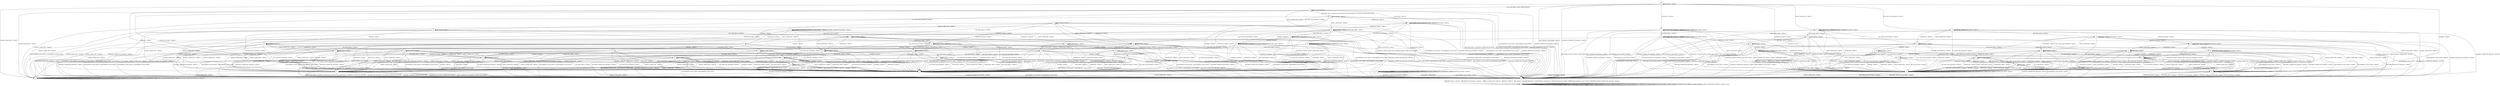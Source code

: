 digraph g {

	s0 [shape="circle" label="s0"];
	s1 [shape="circle" label="s1"];
	s2 [shape="circle" label="s2"];
	s3 [shape="circle" label="s3"];
	s4 [shape="circle" label="s4"];
	s5 [shape="circle" label="s5"];
	s6 [shape="circle" label="s6"];
	s7 [shape="circle" label="s7"];
	s8 [shape="circle" label="s8"];
	s9 [shape="circle" label="s9"];
	s10 [shape="circle" label="s10"];
	s11 [shape="circle" label="s11"];
	s12 [shape="circle" label="s12"];
	s13 [shape="circle" label="s13"];
	s14 [shape="circle" label="s14"];
	s15 [shape="circle" label="s15"];
	s16 [shape="circle" label="s16"];
	s17 [shape="circle" label="s17"];
	s18 [shape="circle" label="s18"];
	s19 [shape="circle" label="s19"];
	s20 [shape="circle" label="s20"];
	s21 [shape="circle" label="s21"];
	s22 [shape="circle" label="s22"];
	s23 [shape="circle" label="s23"];
	s24 [shape="circle" label="s24"];
	s25 [shape="circle" label="s25"];
	s26 [shape="circle" label="s26"];
	s27 [shape="circle" label="s27"];
	s28 [shape="circle" label="s28"];
	s29 [shape="circle" label="s29"];
	s30 [shape="circle" label="s30"];
	s31 [shape="circle" label="s31"];
	s32 [shape="circle" label="s32"];
	s33 [shape="circle" label="s33"];
	s34 [shape="circle" label="s34"];
	s35 [shape="circle" label="s35"];
	s36 [shape="circle" label="s36"];
	s37 [shape="circle" label="s37"];
	s38 [shape="circle" label="s38"];
	s39 [shape="circle" label="s39"];
	s40 [shape="circle" label="s40"];
	s41 [shape="circle" label="s41"];
	s42 [shape="circle" label="s42"];
	s43 [shape="circle" label="s43"];
	s44 [shape="circle" label="s44"];
	s45 [shape="circle" label="s45"];
	s46 [shape="circle" label="s46"];
	s47 [shape="circle" label="s47"];
	s48 [shape="circle" label="s48"];
	s49 [shape="circle" label="s49"];
	s50 [shape="circle" label="s50"];
	s51 [shape="circle" label="s51"];
	s52 [shape="circle" label="s52"];
	s53 [shape="circle" label="s53"];
	s54 [shape="circle" label="s54"];
	s55 [shape="circle" label="s55"];
	s56 [shape="circle" label="s56"];
	s0 -> s2 [label="DH_CLIENT_HELLO / HELLO_VERIFY_REQUEST"];
	s0 -> s23 [label="DH_CLIENT_KEY_EXCHANGE / TIMEOUT"];
	s0 -> s1 [label="CHANGE_CIPHER_SPEC / TIMEOUT"];
	s0 -> s14 [label="FINISHED / TIMEOUT"];
	s0 -> s0 [label="APPLICATION / TIMEOUT"];
	s0 -> s11 [label="CERTIFICATE / TIMEOUT"];
	s0 -> s17 [label="EMPTY_CERTIFICATE / TIMEOUT"];
	s0 -> s14 [label="CERTIFICATE_VERIFY / TIMEOUT"];
	s0 -> s5 [label="Alert(WARNING,CLOSE_NOTIFY) / TIMEOUT"];
	s0 -> s5 [label="Alert(FATAL,UNEXPECTED_MESSAGE) / TIMEOUT"];
	s1 -> s1 [label="DH_CLIENT_HELLO / TIMEOUT"];
	s1 -> s1 [label="DH_CLIENT_KEY_EXCHANGE / TIMEOUT"];
	s1 -> s1 [label="CHANGE_CIPHER_SPEC / TIMEOUT"];
	s1 -> s1 [label="FINISHED / TIMEOUT"];
	s1 -> s1 [label="APPLICATION / TIMEOUT"];
	s1 -> s1 [label="CERTIFICATE / TIMEOUT"];
	s1 -> s1 [label="EMPTY_CERTIFICATE / TIMEOUT"];
	s1 -> s1 [label="CERTIFICATE_VERIFY / TIMEOUT"];
	s1 -> s1 [label="Alert(WARNING,CLOSE_NOTIFY) / TIMEOUT"];
	s1 -> s1 [label="Alert(FATAL,UNEXPECTED_MESSAGE) / TIMEOUT"];
	s2 -> s3 [label="DH_CLIENT_HELLO / SERVER_HELLO,CERTIFICATE,DHE_SERVER_KEY_EXCHANGE,SERVER_HELLO_DONE"];
	s2 -> s18 [label="DH_CLIENT_KEY_EXCHANGE / TIMEOUT"];
	s2 -> s1 [label="CHANGE_CIPHER_SPEC / TIMEOUT"];
	s2 -> s4 [label="FINISHED / TIMEOUT"];
	s2 -> s2 [label="APPLICATION / TIMEOUT"];
	s2 -> s7 [label="CERTIFICATE / TIMEOUT"];
	s2 -> s15 [label="EMPTY_CERTIFICATE / TIMEOUT"];
	s2 -> s4 [label="CERTIFICATE_VERIFY / TIMEOUT"];
	s2 -> s5 [label="Alert(WARNING,CLOSE_NOTIFY) / Alert(WARNING,CLOSE_NOTIFY)"];
	s2 -> s5 [label="Alert(FATAL,UNEXPECTED_MESSAGE) / TIMEOUT"];
	s3 -> s5 [label="DH_CLIENT_HELLO / Alert(FATAL,UNEXPECTED_MESSAGE)"];
	s3 -> s19 [label="DH_CLIENT_KEY_EXCHANGE / TIMEOUT"];
	s3 -> s1 [label="CHANGE_CIPHER_SPEC / TIMEOUT"];
	s3 -> s4 [label="FINISHED / TIMEOUT"];
	s3 -> s3 [label="APPLICATION / TIMEOUT"];
	s3 -> s7 [label="CERTIFICATE / TIMEOUT"];
	s3 -> s15 [label="EMPTY_CERTIFICATE / TIMEOUT"];
	s3 -> s4 [label="CERTIFICATE_VERIFY / TIMEOUT"];
	s3 -> s5 [label="Alert(WARNING,CLOSE_NOTIFY) / Alert(WARNING,CLOSE_NOTIFY)"];
	s3 -> s5 [label="Alert(FATAL,UNEXPECTED_MESSAGE) / TIMEOUT"];
	s4 -> s4 [label="DH_CLIENT_HELLO / TIMEOUT"];
	s4 -> s4 [label="DH_CLIENT_KEY_EXCHANGE / TIMEOUT"];
	s4 -> s1 [label="CHANGE_CIPHER_SPEC / TIMEOUT"];
	s4 -> s4 [label="FINISHED / TIMEOUT"];
	s4 -> s4 [label="APPLICATION / TIMEOUT"];
	s4 -> s4 [label="CERTIFICATE / TIMEOUT"];
	s4 -> s4 [label="EMPTY_CERTIFICATE / TIMEOUT"];
	s4 -> s4 [label="CERTIFICATE_VERIFY / TIMEOUT"];
	s4 -> s5 [label="Alert(WARNING,CLOSE_NOTIFY) / Alert(WARNING,CLOSE_NOTIFY)"];
	s4 -> s5 [label="Alert(FATAL,UNEXPECTED_MESSAGE) / TIMEOUT"];
	s5 -> s6 [label="DH_CLIENT_HELLO / TIMEOUT"];
	s5 -> s6 [label="DH_CLIENT_KEY_EXCHANGE / TIMEOUT"];
	s5 -> s6 [label="CHANGE_CIPHER_SPEC / TIMEOUT"];
	s5 -> s6 [label="FINISHED / TIMEOUT"];
	s5 -> s6 [label="APPLICATION / TIMEOUT"];
	s5 -> s6 [label="CERTIFICATE / TIMEOUT"];
	s5 -> s6 [label="EMPTY_CERTIFICATE / TIMEOUT"];
	s5 -> s6 [label="CERTIFICATE_VERIFY / TIMEOUT"];
	s5 -> s6 [label="Alert(WARNING,CLOSE_NOTIFY) / TIMEOUT"];
	s5 -> s6 [label="Alert(FATAL,UNEXPECTED_MESSAGE) / TIMEOUT"];
	s6 -> s6 [label="DH_CLIENT_HELLO / SOCKET_CLOSED"];
	s6 -> s6 [label="DH_CLIENT_KEY_EXCHANGE / SOCKET_CLOSED"];
	s6 -> s6 [label="CHANGE_CIPHER_SPEC / SOCKET_CLOSED"];
	s6 -> s6 [label="FINISHED / SOCKET_CLOSED"];
	s6 -> s6 [label="APPLICATION / SOCKET_CLOSED"];
	s6 -> s6 [label="CERTIFICATE / SOCKET_CLOSED"];
	s6 -> s6 [label="EMPTY_CERTIFICATE / SOCKET_CLOSED"];
	s6 -> s6 [label="CERTIFICATE_VERIFY / SOCKET_CLOSED"];
	s6 -> s6 [label="Alert(WARNING,CLOSE_NOTIFY) / SOCKET_CLOSED"];
	s6 -> s6 [label="Alert(FATAL,UNEXPECTED_MESSAGE) / SOCKET_CLOSED"];
	s7 -> s7 [label="DH_CLIENT_HELLO / TIMEOUT"];
	s7 -> s8 [label="DH_CLIENT_KEY_EXCHANGE / TIMEOUT"];
	s7 -> s1 [label="CHANGE_CIPHER_SPEC / TIMEOUT"];
	s7 -> s7 [label="FINISHED / TIMEOUT"];
	s7 -> s7 [label="APPLICATION / TIMEOUT"];
	s7 -> s4 [label="CERTIFICATE / TIMEOUT"];
	s7 -> s4 [label="EMPTY_CERTIFICATE / TIMEOUT"];
	s7 -> s15 [label="CERTIFICATE_VERIFY / TIMEOUT"];
	s7 -> s5 [label="Alert(WARNING,CLOSE_NOTIFY) / Alert(WARNING,CLOSE_NOTIFY)"];
	s7 -> s5 [label="Alert(FATAL,UNEXPECTED_MESSAGE) / TIMEOUT"];
	s8 -> s8 [label="DH_CLIENT_HELLO / TIMEOUT"];
	s8 -> s4 [label="DH_CLIENT_KEY_EXCHANGE / TIMEOUT"];
	s8 -> s1 [label="CHANGE_CIPHER_SPEC / TIMEOUT"];
	s8 -> s8 [label="FINISHED / TIMEOUT"];
	s8 -> s8 [label="APPLICATION / TIMEOUT"];
	s8 -> s4 [label="CERTIFICATE / TIMEOUT"];
	s8 -> s4 [label="EMPTY_CERTIFICATE / TIMEOUT"];
	s8 -> s9 [label="CERTIFICATE_VERIFY / TIMEOUT"];
	s8 -> s5 [label="Alert(WARNING,CLOSE_NOTIFY) / Alert(WARNING,CLOSE_NOTIFY)"];
	s8 -> s5 [label="Alert(FATAL,UNEXPECTED_MESSAGE) / TIMEOUT"];
	s9 -> s27 [label="DH_CLIENT_HELLO / TIMEOUT"];
	s9 -> s4 [label="DH_CLIENT_KEY_EXCHANGE / TIMEOUT"];
	s9 -> s10 [label="CHANGE_CIPHER_SPEC / TIMEOUT"];
	s9 -> s30 [label="FINISHED / TIMEOUT"];
	s9 -> s9 [label="APPLICATION / TIMEOUT"];
	s9 -> s4 [label="CERTIFICATE / TIMEOUT"];
	s9 -> s4 [label="EMPTY_CERTIFICATE / TIMEOUT"];
	s9 -> s4 [label="CERTIFICATE_VERIFY / TIMEOUT"];
	s9 -> s5 [label="Alert(WARNING,CLOSE_NOTIFY) / Alert(WARNING,CLOSE_NOTIFY)"];
	s9 -> s5 [label="Alert(FATAL,UNEXPECTED_MESSAGE) / TIMEOUT"];
	s10 -> s5 [label="DH_CLIENT_HELLO / Alert(FATAL,UNEXPECTED_MESSAGE)"];
	s10 -> s5 [label="DH_CLIENT_KEY_EXCHANGE / Alert(FATAL,UNEXPECTED_MESSAGE)"];
	s10 -> s1 [label="CHANGE_CIPHER_SPEC / TIMEOUT"];
	s10 -> s5 [label="FINISHED / Alert(FATAL,UNEXPECTED_MESSAGE)"];
	s10 -> s10 [label="APPLICATION / TIMEOUT"];
	s10 -> s5 [label="CERTIFICATE / Alert(FATAL,UNEXPECTED_MESSAGE)"];
	s10 -> s5 [label="EMPTY_CERTIFICATE / Alert(FATAL,UNEXPECTED_MESSAGE)"];
	s10 -> s5 [label="CERTIFICATE_VERIFY / Alert(FATAL,UNEXPECTED_MESSAGE)"];
	s10 -> s10 [label="Alert(WARNING,CLOSE_NOTIFY) / TIMEOUT"];
	s10 -> s10 [label="Alert(FATAL,UNEXPECTED_MESSAGE) / TIMEOUT"];
	s11 -> s45 [label="DH_CLIENT_HELLO / TIMEOUT"];
	s11 -> s11 [label="DH_CLIENT_KEY_EXCHANGE / TIMEOUT"];
	s11 -> s1 [label="CHANGE_CIPHER_SPEC / TIMEOUT"];
	s11 -> s11 [label="FINISHED / TIMEOUT"];
	s11 -> s11 [label="APPLICATION / TIMEOUT"];
	s11 -> s14 [label="CERTIFICATE / TIMEOUT"];
	s11 -> s14 [label="EMPTY_CERTIFICATE / TIMEOUT"];
	s11 -> s12 [label="CERTIFICATE_VERIFY / TIMEOUT"];
	s11 -> s5 [label="Alert(WARNING,CLOSE_NOTIFY) / TIMEOUT"];
	s11 -> s5 [label="Alert(FATAL,UNEXPECTED_MESSAGE) / TIMEOUT"];
	s12 -> s53 [label="DH_CLIENT_HELLO / TIMEOUT"];
	s12 -> s36 [label="DH_CLIENT_KEY_EXCHANGE / TIMEOUT"];
	s12 -> s13 [label="CHANGE_CIPHER_SPEC / TIMEOUT"];
	s12 -> s49 [label="FINISHED / TIMEOUT"];
	s12 -> s12 [label="APPLICATION / TIMEOUT"];
	s12 -> s14 [label="CERTIFICATE / TIMEOUT"];
	s12 -> s14 [label="EMPTY_CERTIFICATE / TIMEOUT"];
	s12 -> s14 [label="CERTIFICATE_VERIFY / TIMEOUT"];
	s12 -> s5 [label="Alert(WARNING,CLOSE_NOTIFY) / TIMEOUT"];
	s12 -> s5 [label="Alert(FATAL,UNEXPECTED_MESSAGE) / TIMEOUT"];
	s13 -> s5 [label="DH_CLIENT_HELLO / TIMEOUT"];
	s13 -> s5 [label="DH_CLIENT_KEY_EXCHANGE / TIMEOUT"];
	s13 -> s1 [label="CHANGE_CIPHER_SPEC / TIMEOUT"];
	s13 -> s5 [label="FINISHED / TIMEOUT"];
	s13 -> s13 [label="APPLICATION / TIMEOUT"];
	s13 -> s5 [label="CERTIFICATE / TIMEOUT"];
	s13 -> s5 [label="EMPTY_CERTIFICATE / TIMEOUT"];
	s13 -> s5 [label="CERTIFICATE_VERIFY / TIMEOUT"];
	s13 -> s13 [label="Alert(WARNING,CLOSE_NOTIFY) / TIMEOUT"];
	s13 -> s13 [label="Alert(FATAL,UNEXPECTED_MESSAGE) / TIMEOUT"];
	s14 -> s14 [label="DH_CLIENT_HELLO / TIMEOUT"];
	s14 -> s14 [label="DH_CLIENT_KEY_EXCHANGE / TIMEOUT"];
	s14 -> s1 [label="CHANGE_CIPHER_SPEC / TIMEOUT"];
	s14 -> s14 [label="FINISHED / TIMEOUT"];
	s14 -> s14 [label="APPLICATION / TIMEOUT"];
	s14 -> s14 [label="CERTIFICATE / TIMEOUT"];
	s14 -> s14 [label="EMPTY_CERTIFICATE / TIMEOUT"];
	s14 -> s14 [label="CERTIFICATE_VERIFY / TIMEOUT"];
	s14 -> s5 [label="Alert(WARNING,CLOSE_NOTIFY) / TIMEOUT"];
	s14 -> s5 [label="Alert(FATAL,UNEXPECTED_MESSAGE) / TIMEOUT"];
	s15 -> s55 [label="DH_CLIENT_HELLO / TIMEOUT"];
	s15 -> s16 [label="DH_CLIENT_KEY_EXCHANGE / TIMEOUT"];
	s15 -> s10 [label="CHANGE_CIPHER_SPEC / TIMEOUT"];
	s15 -> s25 [label="FINISHED / TIMEOUT"];
	s15 -> s15 [label="APPLICATION / TIMEOUT"];
	s15 -> s4 [label="CERTIFICATE / TIMEOUT"];
	s15 -> s4 [label="EMPTY_CERTIFICATE / TIMEOUT"];
	s15 -> s15 [label="CERTIFICATE_VERIFY / TIMEOUT"];
	s15 -> s5 [label="Alert(WARNING,CLOSE_NOTIFY) / Alert(WARNING,CLOSE_NOTIFY)"];
	s15 -> s5 [label="Alert(FATAL,UNEXPECTED_MESSAGE) / TIMEOUT"];
	s16 -> s31 [label="DH_CLIENT_HELLO / TIMEOUT"];
	s16 -> s4 [label="DH_CLIENT_KEY_EXCHANGE / TIMEOUT"];
	s16 -> s10 [label="CHANGE_CIPHER_SPEC / TIMEOUT"];
	s16 -> s26 [label="FINISHED / TIMEOUT"];
	s16 -> s16 [label="APPLICATION / TIMEOUT"];
	s16 -> s4 [label="CERTIFICATE / TIMEOUT"];
	s16 -> s4 [label="EMPTY_CERTIFICATE / TIMEOUT"];
	s16 -> s9 [label="CERTIFICATE_VERIFY / TIMEOUT"];
	s16 -> s5 [label="Alert(WARNING,CLOSE_NOTIFY) / Alert(WARNING,CLOSE_NOTIFY)"];
	s16 -> s5 [label="Alert(FATAL,UNEXPECTED_MESSAGE) / TIMEOUT"];
	s17 -> s17 [label="DH_CLIENT_HELLO / TIMEOUT"];
	s17 -> s33 [label="DH_CLIENT_KEY_EXCHANGE / TIMEOUT"];
	s17 -> s13 [label="CHANGE_CIPHER_SPEC / TIMEOUT"];
	s17 -> s17 [label="FINISHED / TIMEOUT"];
	s17 -> s17 [label="APPLICATION / TIMEOUT"];
	s17 -> s14 [label="CERTIFICATE / TIMEOUT"];
	s17 -> s14 [label="EMPTY_CERTIFICATE / TIMEOUT"];
	s17 -> s12 [label="CERTIFICATE_VERIFY / TIMEOUT"];
	s17 -> s5 [label="Alert(WARNING,CLOSE_NOTIFY) / TIMEOUT"];
	s17 -> s5 [label="Alert(FATAL,UNEXPECTED_MESSAGE) / TIMEOUT"];
	s18 -> s24 [label="DH_CLIENT_HELLO / TIMEOUT"];
	s18 -> s4 [label="DH_CLIENT_KEY_EXCHANGE / TIMEOUT"];
	s18 -> s10 [label="CHANGE_CIPHER_SPEC / TIMEOUT"];
	s18 -> s52 [label="FINISHED / TIMEOUT"];
	s18 -> s18 [label="APPLICATION / TIMEOUT"];
	s18 -> s16 [label="CERTIFICATE / TIMEOUT"];
	s18 -> s16 [label="EMPTY_CERTIFICATE / TIMEOUT"];
	s18 -> s22 [label="CERTIFICATE_VERIFY / TIMEOUT"];
	s18 -> s5 [label="Alert(WARNING,CLOSE_NOTIFY) / Alert(WARNING,CLOSE_NOTIFY)"];
	s18 -> s5 [label="Alert(FATAL,UNEXPECTED_MESSAGE) / TIMEOUT"];
	s19 -> s24 [label="DH_CLIENT_HELLO / TIMEOUT"];
	s19 -> s4 [label="DH_CLIENT_KEY_EXCHANGE / TIMEOUT"];
	s19 -> s20 [label="CHANGE_CIPHER_SPEC / TIMEOUT"];
	s19 -> s52 [label="FINISHED / TIMEOUT"];
	s19 -> s19 [label="APPLICATION / TIMEOUT"];
	s19 -> s16 [label="CERTIFICATE / TIMEOUT"];
	s19 -> s16 [label="EMPTY_CERTIFICATE / TIMEOUT"];
	s19 -> s22 [label="CERTIFICATE_VERIFY / TIMEOUT"];
	s19 -> s5 [label="Alert(WARNING,CLOSE_NOTIFY) / Alert(WARNING,CLOSE_NOTIFY)"];
	s19 -> s5 [label="Alert(FATAL,UNEXPECTED_MESSAGE) / TIMEOUT"];
	s20 -> s24 [label="DH_CLIENT_HELLO / TIMEOUT"];
	s20 -> s4 [label="DH_CLIENT_KEY_EXCHANGE / TIMEOUT"];
	s20 -> s1 [label="CHANGE_CIPHER_SPEC / TIMEOUT"];
	s20 -> s21 [label="FINISHED / CHANGE_CIPHER_SPEC,FINISHED,CHANGE_CIPHER_SPEC,FINISHED"];
	s20 -> s20 [label="APPLICATION / TIMEOUT"];
	s20 -> s51 [label="CERTIFICATE / TIMEOUT"];
	s20 -> s51 [label="EMPTY_CERTIFICATE / TIMEOUT"];
	s20 -> s37 [label="CERTIFICATE_VERIFY / TIMEOUT"];
	s20 -> s20 [label="Alert(WARNING,CLOSE_NOTIFY) / TIMEOUT"];
	s20 -> s20 [label="Alert(FATAL,UNEXPECTED_MESSAGE) / TIMEOUT"];
	s21 -> s21 [label="DH_CLIENT_HELLO / TIMEOUT"];
	s21 -> s21 [label="DH_CLIENT_KEY_EXCHANGE / TIMEOUT"];
	s21 -> s1 [label="CHANGE_CIPHER_SPEC / TIMEOUT"];
	s21 -> s21 [label="FINISHED / TIMEOUT"];
	s21 -> s5 [label="APPLICATION / APPLICATION"];
	s21 -> s21 [label="CERTIFICATE / TIMEOUT"];
	s21 -> s21 [label="EMPTY_CERTIFICATE / TIMEOUT"];
	s21 -> s21 [label="CERTIFICATE_VERIFY / TIMEOUT"];
	s21 -> s5 [label="Alert(WARNING,CLOSE_NOTIFY) / TIMEOUT"];
	s21 -> s5 [label="Alert(FATAL,UNEXPECTED_MESSAGE) / TIMEOUT"];
	s22 -> s22 [label="DH_CLIENT_HELLO / TIMEOUT"];
	s22 -> s4 [label="DH_CLIENT_KEY_EXCHANGE / TIMEOUT"];
	s22 -> s10 [label="CHANGE_CIPHER_SPEC / TIMEOUT"];
	s22 -> s39 [label="FINISHED / TIMEOUT"];
	s22 -> s22 [label="APPLICATION / TIMEOUT"];
	s22 -> s9 [label="CERTIFICATE / TIMEOUT"];
	s22 -> s9 [label="EMPTY_CERTIFICATE / TIMEOUT"];
	s22 -> s4 [label="CERTIFICATE_VERIFY / TIMEOUT"];
	s22 -> s5 [label="Alert(WARNING,CLOSE_NOTIFY) / Alert(WARNING,CLOSE_NOTIFY)"];
	s22 -> s5 [label="Alert(FATAL,UNEXPECTED_MESSAGE) / TIMEOUT"];
	s23 -> s35 [label="DH_CLIENT_HELLO / TIMEOUT"];
	s23 -> s14 [label="DH_CLIENT_KEY_EXCHANGE / TIMEOUT"];
	s23 -> s13 [label="CHANGE_CIPHER_SPEC / TIMEOUT"];
	s23 -> s23 [label="FINISHED / TIMEOUT"];
	s23 -> s23 [label="APPLICATION / TIMEOUT"];
	s23 -> s33 [label="CERTIFICATE / TIMEOUT"];
	s23 -> s33 [label="EMPTY_CERTIFICATE / TIMEOUT"];
	s23 -> s28 [label="CERTIFICATE_VERIFY / TIMEOUT"];
	s23 -> s5 [label="Alert(WARNING,CLOSE_NOTIFY) / TIMEOUT"];
	s23 -> s5 [label="Alert(FATAL,UNEXPECTED_MESSAGE) / TIMEOUT"];
	s24 -> s4 [label="DH_CLIENT_HELLO / TIMEOUT"];
	s24 -> s4 [label="DH_CLIENT_KEY_EXCHANGE / TIMEOUT"];
	s24 -> s10 [label="CHANGE_CIPHER_SPEC / TIMEOUT"];
	s24 -> s50 [label="FINISHED / TIMEOUT"];
	s24 -> s24 [label="APPLICATION / TIMEOUT"];
	s24 -> s31 [label="CERTIFICATE / TIMEOUT"];
	s24 -> s31 [label="EMPTY_CERTIFICATE / TIMEOUT"];
	s24 -> s22 [label="CERTIFICATE_VERIFY / TIMEOUT"];
	s24 -> s5 [label="Alert(WARNING,CLOSE_NOTIFY) / Alert(WARNING,CLOSE_NOTIFY)"];
	s24 -> s5 [label="Alert(FATAL,UNEXPECTED_MESSAGE) / TIMEOUT"];
	s25 -> s25 [label="DH_CLIENT_HELLO / TIMEOUT"];
	s25 -> s26 [label="DH_CLIENT_KEY_EXCHANGE / TIMEOUT"];
	s25 -> s10 [label="CHANGE_CIPHER_SPEC / TIMEOUT"];
	s25 -> s4 [label="FINISHED / TIMEOUT"];
	s25 -> s25 [label="APPLICATION / TIMEOUT"];
	s25 -> s4 [label="CERTIFICATE / TIMEOUT"];
	s25 -> s4 [label="EMPTY_CERTIFICATE / TIMEOUT"];
	s25 -> s25 [label="CERTIFICATE_VERIFY / TIMEOUT"];
	s25 -> s5 [label="Alert(WARNING,CLOSE_NOTIFY) / Alert(WARNING,CLOSE_NOTIFY)"];
	s25 -> s5 [label="Alert(FATAL,UNEXPECTED_MESSAGE) / TIMEOUT"];
	s26 -> s42 [label="DH_CLIENT_HELLO / TIMEOUT"];
	s26 -> s4 [label="DH_CLIENT_KEY_EXCHANGE / TIMEOUT"];
	s26 -> s10 [label="CHANGE_CIPHER_SPEC / TIMEOUT"];
	s26 -> s4 [label="FINISHED / TIMEOUT"];
	s26 -> s26 [label="APPLICATION / TIMEOUT"];
	s26 -> s4 [label="CERTIFICATE / TIMEOUT"];
	s26 -> s4 [label="EMPTY_CERTIFICATE / TIMEOUT"];
	s26 -> s30 [label="CERTIFICATE_VERIFY / TIMEOUT"];
	s26 -> s5 [label="Alert(WARNING,CLOSE_NOTIFY) / Alert(WARNING,CLOSE_NOTIFY)"];
	s26 -> s5 [label="Alert(FATAL,UNEXPECTED_MESSAGE) / TIMEOUT"];
	s27 -> s4 [label="DH_CLIENT_HELLO / TIMEOUT"];
	s27 -> s4 [label="DH_CLIENT_KEY_EXCHANGE / TIMEOUT"];
	s27 -> s10 [label="CHANGE_CIPHER_SPEC / TIMEOUT"];
	s27 -> s32 [label="FINISHED / TIMEOUT"];
	s27 -> s27 [label="APPLICATION / TIMEOUT"];
	s27 -> s4 [label="CERTIFICATE / TIMEOUT"];
	s27 -> s4 [label="EMPTY_CERTIFICATE / TIMEOUT"];
	s27 -> s4 [label="CERTIFICATE_VERIFY / TIMEOUT"];
	s27 -> s5 [label="Alert(WARNING,CLOSE_NOTIFY) / Alert(WARNING,CLOSE_NOTIFY)"];
	s27 -> s5 [label="Alert(FATAL,UNEXPECTED_MESSAGE) / TIMEOUT"];
	s28 -> s28 [label="DH_CLIENT_HELLO / TIMEOUT"];
	s28 -> s14 [label="DH_CLIENT_KEY_EXCHANGE / TIMEOUT"];
	s28 -> s13 [label="CHANGE_CIPHER_SPEC / TIMEOUT"];
	s28 -> s29 [label="FINISHED / TIMEOUT"];
	s28 -> s28 [label="APPLICATION / TIMEOUT"];
	s28 -> s36 [label="CERTIFICATE / TIMEOUT"];
	s28 -> s36 [label="EMPTY_CERTIFICATE / TIMEOUT"];
	s28 -> s14 [label="CERTIFICATE_VERIFY / TIMEOUT"];
	s28 -> s5 [label="Alert(WARNING,CLOSE_NOTIFY) / TIMEOUT"];
	s28 -> s5 [label="Alert(FATAL,UNEXPECTED_MESSAGE) / TIMEOUT"];
	s29 -> s29 [label="DH_CLIENT_HELLO / TIMEOUT"];
	s29 -> s14 [label="DH_CLIENT_KEY_EXCHANGE / TIMEOUT"];
	s29 -> s13 [label="CHANGE_CIPHER_SPEC / TIMEOUT"];
	s29 -> s14 [label="FINISHED / TIMEOUT"];
	s29 -> s29 [label="APPLICATION / TIMEOUT"];
	s29 -> s34 [label="CERTIFICATE / TIMEOUT"];
	s29 -> s34 [label="EMPTY_CERTIFICATE / TIMEOUT"];
	s29 -> s14 [label="CERTIFICATE_VERIFY / TIMEOUT"];
	s29 -> s5 [label="Alert(WARNING,CLOSE_NOTIFY) / TIMEOUT"];
	s29 -> s5 [label="Alert(FATAL,UNEXPECTED_MESSAGE) / TIMEOUT"];
	s30 -> s32 [label="DH_CLIENT_HELLO / TIMEOUT"];
	s30 -> s4 [label="DH_CLIENT_KEY_EXCHANGE / TIMEOUT"];
	s30 -> s10 [label="CHANGE_CIPHER_SPEC / TIMEOUT"];
	s30 -> s4 [label="FINISHED / TIMEOUT"];
	s30 -> s30 [label="APPLICATION / TIMEOUT"];
	s30 -> s4 [label="CERTIFICATE / TIMEOUT"];
	s30 -> s4 [label="EMPTY_CERTIFICATE / TIMEOUT"];
	s30 -> s4 [label="CERTIFICATE_VERIFY / TIMEOUT"];
	s30 -> s5 [label="Alert(WARNING,CLOSE_NOTIFY) / Alert(WARNING,CLOSE_NOTIFY)"];
	s30 -> s5 [label="Alert(FATAL,UNEXPECTED_MESSAGE) / TIMEOUT"];
	s31 -> s4 [label="DH_CLIENT_HELLO / TIMEOUT"];
	s31 -> s4 [label="DH_CLIENT_KEY_EXCHANGE / TIMEOUT"];
	s31 -> s10 [label="CHANGE_CIPHER_SPEC / TIMEOUT"];
	s31 -> s42 [label="FINISHED / TIMEOUT"];
	s31 -> s31 [label="APPLICATION / TIMEOUT"];
	s31 -> s4 [label="CERTIFICATE / TIMEOUT"];
	s31 -> s4 [label="EMPTY_CERTIFICATE / TIMEOUT"];
	s31 -> s27 [label="CERTIFICATE_VERIFY / TIMEOUT"];
	s31 -> s5 [label="Alert(WARNING,CLOSE_NOTIFY) / Alert(WARNING,CLOSE_NOTIFY)"];
	s31 -> s5 [label="Alert(FATAL,UNEXPECTED_MESSAGE) / TIMEOUT"];
	s32 -> s4 [label="DH_CLIENT_HELLO / TIMEOUT"];
	s32 -> s4 [label="DH_CLIENT_KEY_EXCHANGE / TIMEOUT"];
	s32 -> s10 [label="CHANGE_CIPHER_SPEC / TIMEOUT"];
	s32 -> s4 [label="FINISHED / TIMEOUT"];
	s32 -> s32 [label="APPLICATION / TIMEOUT"];
	s32 -> s4 [label="CERTIFICATE / TIMEOUT"];
	s32 -> s4 [label="EMPTY_CERTIFICATE / TIMEOUT"];
	s32 -> s4 [label="CERTIFICATE_VERIFY / TIMEOUT"];
	s32 -> s5 [label="Alert(WARNING,CLOSE_NOTIFY) / Alert(WARNING,CLOSE_NOTIFY)"];
	s32 -> s5 [label="Alert(FATAL,UNEXPECTED_MESSAGE) / TIMEOUT"];
	s33 -> s40 [label="DH_CLIENT_HELLO / TIMEOUT"];
	s33 -> s14 [label="DH_CLIENT_KEY_EXCHANGE / TIMEOUT"];
	s33 -> s13 [label="CHANGE_CIPHER_SPEC / TIMEOUT"];
	s33 -> s46 [label="FINISHED / TIMEOUT"];
	s33 -> s33 [label="APPLICATION / TIMEOUT"];
	s33 -> s14 [label="CERTIFICATE / TIMEOUT"];
	s33 -> s14 [label="EMPTY_CERTIFICATE / TIMEOUT"];
	s33 -> s36 [label="CERTIFICATE_VERIFY / TIMEOUT"];
	s33 -> s5 [label="Alert(WARNING,CLOSE_NOTIFY) / TIMEOUT"];
	s33 -> s5 [label="Alert(FATAL,UNEXPECTED_MESSAGE) / TIMEOUT"];
	s34 -> s56 [label="DH_CLIENT_HELLO / TIMEOUT"];
	s34 -> s14 [label="DH_CLIENT_KEY_EXCHANGE / TIMEOUT"];
	s34 -> s13 [label="CHANGE_CIPHER_SPEC / TIMEOUT"];
	s34 -> s14 [label="FINISHED / TIMEOUT"];
	s34 -> s34 [label="APPLICATION / TIMEOUT"];
	s34 -> s14 [label="CERTIFICATE / TIMEOUT"];
	s34 -> s14 [label="EMPTY_CERTIFICATE / TIMEOUT"];
	s34 -> s14 [label="CERTIFICATE_VERIFY / TIMEOUT"];
	s34 -> s5 [label="Alert(WARNING,CLOSE_NOTIFY) / TIMEOUT"];
	s34 -> s5 [label="Alert(FATAL,UNEXPECTED_MESSAGE) / TIMEOUT"];
	s35 -> s14 [label="DH_CLIENT_HELLO / TIMEOUT"];
	s35 -> s14 [label="DH_CLIENT_KEY_EXCHANGE / TIMEOUT"];
	s35 -> s13 [label="CHANGE_CIPHER_SPEC / TIMEOUT"];
	s35 -> s35 [label="FINISHED / TIMEOUT"];
	s35 -> s35 [label="APPLICATION / TIMEOUT"];
	s35 -> s40 [label="CERTIFICATE / TIMEOUT"];
	s35 -> s40 [label="EMPTY_CERTIFICATE / TIMEOUT"];
	s35 -> s28 [label="CERTIFICATE_VERIFY / TIMEOUT"];
	s35 -> s5 [label="Alert(WARNING,CLOSE_NOTIFY) / TIMEOUT"];
	s35 -> s5 [label="Alert(FATAL,UNEXPECTED_MESSAGE) / TIMEOUT"];
	s36 -> s48 [label="DH_CLIENT_HELLO / TIMEOUT"];
	s36 -> s14 [label="DH_CLIENT_KEY_EXCHANGE / TIMEOUT"];
	s36 -> s13 [label="CHANGE_CIPHER_SPEC / TIMEOUT"];
	s36 -> s34 [label="FINISHED / TIMEOUT"];
	s36 -> s36 [label="APPLICATION / TIMEOUT"];
	s36 -> s14 [label="CERTIFICATE / TIMEOUT"];
	s36 -> s14 [label="EMPTY_CERTIFICATE / TIMEOUT"];
	s36 -> s14 [label="CERTIFICATE_VERIFY / TIMEOUT"];
	s36 -> s5 [label="Alert(WARNING,CLOSE_NOTIFY) / TIMEOUT"];
	s36 -> s5 [label="Alert(FATAL,UNEXPECTED_MESSAGE) / TIMEOUT"];
	s37 -> s37 [label="DH_CLIENT_HELLO / TIMEOUT"];
	s37 -> s4 [label="DH_CLIENT_KEY_EXCHANGE / TIMEOUT"];
	s37 -> s10 [label="CHANGE_CIPHER_SPEC / TIMEOUT"];
	s37 -> s38 [label="FINISHED / TIMEOUT"];
	s37 -> s4 [label="APPLICATION / TIMEOUT"];
	s37 -> s44 [label="CERTIFICATE / TIMEOUT"];
	s37 -> s44 [label="EMPTY_CERTIFICATE / TIMEOUT"];
	s37 -> s4 [label="CERTIFICATE_VERIFY / TIMEOUT"];
	s37 -> s5 [label="Alert(WARNING,CLOSE_NOTIFY) / Alert(WARNING,CLOSE_NOTIFY)"];
	s37 -> s5 [label="Alert(FATAL,UNEXPECTED_MESSAGE) / TIMEOUT"];
	s38 -> s38 [label="DH_CLIENT_HELLO / TIMEOUT"];
	s38 -> s4 [label="DH_CLIENT_KEY_EXCHANGE / TIMEOUT"];
	s38 -> s10 [label="CHANGE_CIPHER_SPEC / TIMEOUT"];
	s38 -> s4 [label="FINISHED / TIMEOUT"];
	s38 -> s4 [label="APPLICATION / TIMEOUT"];
	s38 -> s47 [label="CERTIFICATE / TIMEOUT"];
	s38 -> s47 [label="EMPTY_CERTIFICATE / TIMEOUT"];
	s38 -> s4 [label="CERTIFICATE_VERIFY / TIMEOUT"];
	s38 -> s5 [label="Alert(WARNING,CLOSE_NOTIFY) / Alert(WARNING,CLOSE_NOTIFY)"];
	s38 -> s5 [label="Alert(FATAL,UNEXPECTED_MESSAGE) / TIMEOUT"];
	s39 -> s41 [label="DH_CLIENT_HELLO / TIMEOUT"];
	s39 -> s4 [label="DH_CLIENT_KEY_EXCHANGE / TIMEOUT"];
	s39 -> s10 [label="CHANGE_CIPHER_SPEC / TIMEOUT"];
	s39 -> s4 [label="FINISHED / TIMEOUT"];
	s39 -> s39 [label="APPLICATION / TIMEOUT"];
	s39 -> s30 [label="CERTIFICATE / TIMEOUT"];
	s39 -> s30 [label="EMPTY_CERTIFICATE / TIMEOUT"];
	s39 -> s4 [label="CERTIFICATE_VERIFY / TIMEOUT"];
	s39 -> s5 [label="Alert(WARNING,CLOSE_NOTIFY) / Alert(WARNING,CLOSE_NOTIFY)"];
	s39 -> s5 [label="Alert(FATAL,UNEXPECTED_MESSAGE) / TIMEOUT"];
	s40 -> s14 [label="DH_CLIENT_HELLO / TIMEOUT"];
	s40 -> s14 [label="DH_CLIENT_KEY_EXCHANGE / TIMEOUT"];
	s40 -> s13 [label="CHANGE_CIPHER_SPEC / TIMEOUT"];
	s40 -> s43 [label="FINISHED / TIMEOUT"];
	s40 -> s40 [label="APPLICATION / TIMEOUT"];
	s40 -> s14 [label="CERTIFICATE / TIMEOUT"];
	s40 -> s14 [label="EMPTY_CERTIFICATE / TIMEOUT"];
	s40 -> s48 [label="CERTIFICATE_VERIFY / TIMEOUT"];
	s40 -> s5 [label="Alert(WARNING,CLOSE_NOTIFY) / TIMEOUT"];
	s40 -> s5 [label="Alert(FATAL,UNEXPECTED_MESSAGE) / TIMEOUT"];
	s41 -> s4 [label="DH_CLIENT_HELLO / TIMEOUT"];
	s41 -> s4 [label="DH_CLIENT_KEY_EXCHANGE / TIMEOUT"];
	s41 -> s10 [label="CHANGE_CIPHER_SPEC / TIMEOUT"];
	s41 -> s4 [label="FINISHED / TIMEOUT"];
	s41 -> s41 [label="APPLICATION / TIMEOUT"];
	s41 -> s32 [label="CERTIFICATE / TIMEOUT"];
	s41 -> s32 [label="EMPTY_CERTIFICATE / TIMEOUT"];
	s41 -> s4 [label="CERTIFICATE_VERIFY / TIMEOUT"];
	s41 -> s5 [label="Alert(WARNING,CLOSE_NOTIFY) / Alert(WARNING,CLOSE_NOTIFY)"];
	s41 -> s5 [label="Alert(FATAL,UNEXPECTED_MESSAGE) / TIMEOUT"];
	s42 -> s4 [label="DH_CLIENT_HELLO / TIMEOUT"];
	s42 -> s4 [label="DH_CLIENT_KEY_EXCHANGE / TIMEOUT"];
	s42 -> s10 [label="CHANGE_CIPHER_SPEC / TIMEOUT"];
	s42 -> s4 [label="FINISHED / TIMEOUT"];
	s42 -> s42 [label="APPLICATION / TIMEOUT"];
	s42 -> s4 [label="CERTIFICATE / TIMEOUT"];
	s42 -> s4 [label="EMPTY_CERTIFICATE / TIMEOUT"];
	s42 -> s32 [label="CERTIFICATE_VERIFY / TIMEOUT"];
	s42 -> s5 [label="Alert(WARNING,CLOSE_NOTIFY) / Alert(WARNING,CLOSE_NOTIFY)"];
	s42 -> s5 [label="Alert(FATAL,UNEXPECTED_MESSAGE) / TIMEOUT"];
	s43 -> s14 [label="DH_CLIENT_HELLO / TIMEOUT"];
	s43 -> s14 [label="DH_CLIENT_KEY_EXCHANGE / TIMEOUT"];
	s43 -> s13 [label="CHANGE_CIPHER_SPEC / TIMEOUT"];
	s43 -> s14 [label="FINISHED / TIMEOUT"];
	s43 -> s43 [label="APPLICATION / TIMEOUT"];
	s43 -> s14 [label="CERTIFICATE / TIMEOUT"];
	s43 -> s14 [label="EMPTY_CERTIFICATE / TIMEOUT"];
	s43 -> s56 [label="CERTIFICATE_VERIFY / TIMEOUT"];
	s43 -> s5 [label="Alert(WARNING,CLOSE_NOTIFY) / TIMEOUT"];
	s43 -> s5 [label="Alert(FATAL,UNEXPECTED_MESSAGE) / TIMEOUT"];
	s44 -> s27 [label="DH_CLIENT_HELLO / TIMEOUT"];
	s44 -> s4 [label="DH_CLIENT_KEY_EXCHANGE / TIMEOUT"];
	s44 -> s10 [label="CHANGE_CIPHER_SPEC / TIMEOUT"];
	s44 -> s47 [label="FINISHED / TIMEOUT"];
	s44 -> s4 [label="APPLICATION / TIMEOUT"];
	s44 -> s4 [label="CERTIFICATE / TIMEOUT"];
	s44 -> s4 [label="EMPTY_CERTIFICATE / TIMEOUT"];
	s44 -> s4 [label="CERTIFICATE_VERIFY / TIMEOUT"];
	s44 -> s5 [label="Alert(WARNING,CLOSE_NOTIFY) / Alert(WARNING,CLOSE_NOTIFY)"];
	s44 -> s5 [label="Alert(FATAL,UNEXPECTED_MESSAGE) / TIMEOUT"];
	s45 -> s14 [label="DH_CLIENT_HELLO / TIMEOUT"];
	s45 -> s45 [label="DH_CLIENT_KEY_EXCHANGE / TIMEOUT"];
	s45 -> s1 [label="CHANGE_CIPHER_SPEC / TIMEOUT"];
	s45 -> s45 [label="FINISHED / TIMEOUT"];
	s45 -> s45 [label="APPLICATION / TIMEOUT"];
	s45 -> s14 [label="CERTIFICATE / TIMEOUT"];
	s45 -> s14 [label="EMPTY_CERTIFICATE / TIMEOUT"];
	s45 -> s53 [label="CERTIFICATE_VERIFY / TIMEOUT"];
	s45 -> s5 [label="Alert(WARNING,CLOSE_NOTIFY) / TIMEOUT"];
	s45 -> s5 [label="Alert(FATAL,UNEXPECTED_MESSAGE) / TIMEOUT"];
	s46 -> s43 [label="DH_CLIENT_HELLO / TIMEOUT"];
	s46 -> s14 [label="DH_CLIENT_KEY_EXCHANGE / TIMEOUT"];
	s46 -> s13 [label="CHANGE_CIPHER_SPEC / TIMEOUT"];
	s46 -> s14 [label="FINISHED / TIMEOUT"];
	s46 -> s46 [label="APPLICATION / TIMEOUT"];
	s46 -> s14 [label="CERTIFICATE / TIMEOUT"];
	s46 -> s14 [label="EMPTY_CERTIFICATE / TIMEOUT"];
	s46 -> s34 [label="CERTIFICATE_VERIFY / TIMEOUT"];
	s46 -> s5 [label="Alert(WARNING,CLOSE_NOTIFY) / TIMEOUT"];
	s46 -> s5 [label="Alert(FATAL,UNEXPECTED_MESSAGE) / TIMEOUT"];
	s47 -> s32 [label="DH_CLIENT_HELLO / TIMEOUT"];
	s47 -> s4 [label="DH_CLIENT_KEY_EXCHANGE / TIMEOUT"];
	s47 -> s10 [label="CHANGE_CIPHER_SPEC / TIMEOUT"];
	s47 -> s4 [label="FINISHED / TIMEOUT"];
	s47 -> s4 [label="APPLICATION / TIMEOUT"];
	s47 -> s4 [label="CERTIFICATE / TIMEOUT"];
	s47 -> s4 [label="EMPTY_CERTIFICATE / TIMEOUT"];
	s47 -> s4 [label="CERTIFICATE_VERIFY / TIMEOUT"];
	s47 -> s5 [label="Alert(WARNING,CLOSE_NOTIFY) / Alert(WARNING,CLOSE_NOTIFY)"];
	s47 -> s5 [label="Alert(FATAL,UNEXPECTED_MESSAGE) / TIMEOUT"];
	s48 -> s14 [label="DH_CLIENT_HELLO / TIMEOUT"];
	s48 -> s14 [label="DH_CLIENT_KEY_EXCHANGE / TIMEOUT"];
	s48 -> s13 [label="CHANGE_CIPHER_SPEC / TIMEOUT"];
	s48 -> s56 [label="FINISHED / TIMEOUT"];
	s48 -> s48 [label="APPLICATION / TIMEOUT"];
	s48 -> s14 [label="CERTIFICATE / TIMEOUT"];
	s48 -> s14 [label="EMPTY_CERTIFICATE / TIMEOUT"];
	s48 -> s14 [label="CERTIFICATE_VERIFY / TIMEOUT"];
	s48 -> s5 [label="Alert(WARNING,CLOSE_NOTIFY) / TIMEOUT"];
	s48 -> s5 [label="Alert(FATAL,UNEXPECTED_MESSAGE) / TIMEOUT"];
	s49 -> s49 [label="DH_CLIENT_HELLO / TIMEOUT"];
	s49 -> s34 [label="DH_CLIENT_KEY_EXCHANGE / TIMEOUT"];
	s49 -> s13 [label="CHANGE_CIPHER_SPEC / TIMEOUT"];
	s49 -> s14 [label="FINISHED / TIMEOUT"];
	s49 -> s49 [label="APPLICATION / TIMEOUT"];
	s49 -> s14 [label="CERTIFICATE / TIMEOUT"];
	s49 -> s14 [label="EMPTY_CERTIFICATE / TIMEOUT"];
	s49 -> s14 [label="CERTIFICATE_VERIFY / TIMEOUT"];
	s49 -> s5 [label="Alert(WARNING,CLOSE_NOTIFY) / TIMEOUT"];
	s49 -> s5 [label="Alert(FATAL,UNEXPECTED_MESSAGE) / TIMEOUT"];
	s50 -> s4 [label="DH_CLIENT_HELLO / TIMEOUT"];
	s50 -> s4 [label="DH_CLIENT_KEY_EXCHANGE / TIMEOUT"];
	s50 -> s10 [label="CHANGE_CIPHER_SPEC / TIMEOUT"];
	s50 -> s4 [label="FINISHED / TIMEOUT"];
	s50 -> s50 [label="APPLICATION / TIMEOUT"];
	s50 -> s42 [label="CERTIFICATE / TIMEOUT"];
	s50 -> s42 [label="EMPTY_CERTIFICATE / TIMEOUT"];
	s50 -> s41 [label="CERTIFICATE_VERIFY / TIMEOUT"];
	s50 -> s5 [label="Alert(WARNING,CLOSE_NOTIFY) / Alert(WARNING,CLOSE_NOTIFY)"];
	s50 -> s5 [label="Alert(FATAL,UNEXPECTED_MESSAGE) / TIMEOUT"];
	s51 -> s31 [label="DH_CLIENT_HELLO / TIMEOUT"];
	s51 -> s4 [label="DH_CLIENT_KEY_EXCHANGE / TIMEOUT"];
	s51 -> s10 [label="CHANGE_CIPHER_SPEC / TIMEOUT"];
	s51 -> s54 [label="FINISHED / TIMEOUT"];
	s51 -> s4 [label="APPLICATION / TIMEOUT"];
	s51 -> s4 [label="CERTIFICATE / TIMEOUT"];
	s51 -> s4 [label="EMPTY_CERTIFICATE / TIMEOUT"];
	s51 -> s44 [label="CERTIFICATE_VERIFY / TIMEOUT"];
	s51 -> s5 [label="Alert(WARNING,CLOSE_NOTIFY) / Alert(WARNING,CLOSE_NOTIFY)"];
	s51 -> s5 [label="Alert(FATAL,UNEXPECTED_MESSAGE) / TIMEOUT"];
	s52 -> s50 [label="DH_CLIENT_HELLO / TIMEOUT"];
	s52 -> s4 [label="DH_CLIENT_KEY_EXCHANGE / TIMEOUT"];
	s52 -> s10 [label="CHANGE_CIPHER_SPEC / TIMEOUT"];
	s52 -> s4 [label="FINISHED / TIMEOUT"];
	s52 -> s52 [label="APPLICATION / TIMEOUT"];
	s52 -> s26 [label="CERTIFICATE / TIMEOUT"];
	s52 -> s26 [label="EMPTY_CERTIFICATE / TIMEOUT"];
	s52 -> s39 [label="CERTIFICATE_VERIFY / TIMEOUT"];
	s52 -> s5 [label="Alert(WARNING,CLOSE_NOTIFY) / Alert(WARNING,CLOSE_NOTIFY)"];
	s52 -> s5 [label="Alert(FATAL,UNEXPECTED_MESSAGE) / TIMEOUT"];
	s53 -> s14 [label="DH_CLIENT_HELLO / TIMEOUT"];
	s53 -> s48 [label="DH_CLIENT_KEY_EXCHANGE / TIMEOUT"];
	s53 -> s13 [label="CHANGE_CIPHER_SPEC / TIMEOUT"];
	s53 -> s49 [label="FINISHED / TIMEOUT"];
	s53 -> s53 [label="APPLICATION / TIMEOUT"];
	s53 -> s14 [label="CERTIFICATE / TIMEOUT"];
	s53 -> s14 [label="EMPTY_CERTIFICATE / TIMEOUT"];
	s53 -> s14 [label="CERTIFICATE_VERIFY / TIMEOUT"];
	s53 -> s5 [label="Alert(WARNING,CLOSE_NOTIFY) / TIMEOUT"];
	s53 -> s5 [label="Alert(FATAL,UNEXPECTED_MESSAGE) / TIMEOUT"];
	s54 -> s42 [label="DH_CLIENT_HELLO / TIMEOUT"];
	s54 -> s4 [label="DH_CLIENT_KEY_EXCHANGE / TIMEOUT"];
	s54 -> s10 [label="CHANGE_CIPHER_SPEC / TIMEOUT"];
	s54 -> s4 [label="FINISHED / TIMEOUT"];
	s54 -> s4 [label="APPLICATION / TIMEOUT"];
	s54 -> s4 [label="CERTIFICATE / TIMEOUT"];
	s54 -> s4 [label="EMPTY_CERTIFICATE / TIMEOUT"];
	s54 -> s47 [label="CERTIFICATE_VERIFY / TIMEOUT"];
	s54 -> s5 [label="Alert(WARNING,CLOSE_NOTIFY) / Alert(WARNING,CLOSE_NOTIFY)"];
	s54 -> s5 [label="Alert(FATAL,UNEXPECTED_MESSAGE) / TIMEOUT"];
	s55 -> s4 [label="DH_CLIENT_HELLO / TIMEOUT"];
	s55 -> s31 [label="DH_CLIENT_KEY_EXCHANGE / TIMEOUT"];
	s55 -> s10 [label="CHANGE_CIPHER_SPEC / TIMEOUT"];
	s55 -> s25 [label="FINISHED / TIMEOUT"];
	s55 -> s55 [label="APPLICATION / TIMEOUT"];
	s55 -> s4 [label="CERTIFICATE / TIMEOUT"];
	s55 -> s4 [label="EMPTY_CERTIFICATE / TIMEOUT"];
	s55 -> s55 [label="CERTIFICATE_VERIFY / TIMEOUT"];
	s55 -> s5 [label="Alert(WARNING,CLOSE_NOTIFY) / Alert(WARNING,CLOSE_NOTIFY)"];
	s55 -> s5 [label="Alert(FATAL,UNEXPECTED_MESSAGE) / TIMEOUT"];
	s56 -> s14 [label="DH_CLIENT_HELLO / TIMEOUT"];
	s56 -> s14 [label="DH_CLIENT_KEY_EXCHANGE / TIMEOUT"];
	s56 -> s13 [label="CHANGE_CIPHER_SPEC / TIMEOUT"];
	s56 -> s14 [label="FINISHED / TIMEOUT"];
	s56 -> s56 [label="APPLICATION / TIMEOUT"];
	s56 -> s14 [label="CERTIFICATE / TIMEOUT"];
	s56 -> s14 [label="EMPTY_CERTIFICATE / TIMEOUT"];
	s56 -> s14 [label="CERTIFICATE_VERIFY / TIMEOUT"];
	s56 -> s5 [label="Alert(WARNING,CLOSE_NOTIFY) / TIMEOUT"];
	s56 -> s5 [label="Alert(FATAL,UNEXPECTED_MESSAGE) / TIMEOUT"];

__start0 [label="" shape="none" width="0" height="0"];
__start0 -> s0;

}
